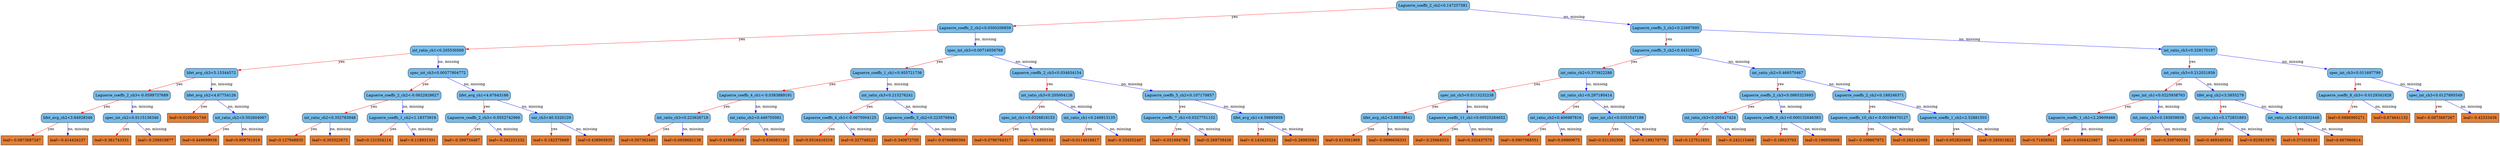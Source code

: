 digraph {
	graph [bb="0,0,7736.2,567",
		rankdir=TB
	];
	node [label="\N"];
	0	[fillcolor="#78bceb",
		height=0.5,
		label="Laguerre_coeffs_2_ch2<0.147257581",
		pos="4494.5,549",
		shape=box,
		style="filled, rounded",
		width=3.1076];
	1	[fillcolor="#78bceb",
		height=0.5,
		label="Laguerre_coeffs_2_ch2<0.0300206859",
		pos="3020.5,460.5",
		shape=box,
		style="filled, rounded",
		width=3.2014];
	0 -> 1	[color="#FF0000",
		label=yes,
		lp="3899.5,504.75",
		pos="e,3136.1,468.28 4382.2,541.41 4112.7,525.6 3430.8,485.58 3147.2,468.94"];
	2	[fillcolor="#78bceb",
		height=0.5,
		label="Laguerre_coeffs_2_ch2<0.22897695",
		pos="5245.5,460.5",
		shape=box,
		style="filled, rounded",
		width=3.0139];
	0 -> 2	[color="#0000FF",
		label="no, missing",
		lp="4969.4,504.75",
		pos="e,5136.8,474.03 4606.5,535.1 4745.8,519.06 4982.4,491.8 5125.4,475.34"];
	3	[fillcolor="#78bceb",
		height=0.5,
		label="int_ratio_ch1<0.205530569",
		pos="1438.5,372",
		shape=box,
		style="filled, rounded",
		width=2.3264];
	1 -> 3	[color="#FF0000",
		label=yes,
		lp="2380.5,416.25",
		pos="e,1522.6,377.6 2904.8,453.17 2605.3,436.8 1809,393.26 1533.7,378.21"];
	4	[fillcolor="#78bceb",
		height=0.5,
		label="spec_int_ch3<0.00716056768",
		pos="3020.5,372",
		shape=box,
		style="filled, rounded",
		width=2.5035];
	1 -> 4	[color="#0000FF",
		label="no, missing",
		lp="3052.4,416.25",
		pos="e,3020.5,390.35 3020.5,442.41 3020.5,430.76 3020.5,415.05 3020.5,401.52"];
	5	[fillcolor="#78bceb",
		height=0.5,
		label="Laguerre_coeffs_3_ch2<0.44319281",
		pos="5245.5,372",
		shape=box,
		style="filled, rounded",
		width=3.0139];
	2 -> 5	[color="#FF0000",
		label=yes,
		lp="5254.5,416.25",
		pos="e,5245.5,390.35 5245.5,442.41 5245.5,430.76 5245.5,415.05 5245.5,401.52"];
	6	[fillcolor="#78bceb",
		height=0.5,
		label="int_ratio_ch3<0.329170197",
		pos="6747.5,372",
		shape=box,
		style="filled, rounded",
		width=2.3264];
	2 -> 6	[color="#0000FF",
		label="no, missing",
		lp="6163.4,416.25",
		pos="e,6663.5,377.84 5354.4,453.23 5636.4,436.99 6386.4,393.79 6652.4,378.48"];
	7	[fillcolor="#78bceb",
		height=0.5,
		label="lifet_avg_ch3<5.15344572",
		pos="650.5,283.5",
		shape=box,
		style="filled, rounded",
		width=2.2639];
	3 -> 7	[color="#FF0000",
		label=yes,
		lp="1124.5,327.75",
		pos="e,732.25,293.47 1354.5,361.78 1206.1,345.49 898.3,311.7 743.57,294.72"];
	8	[fillcolor="#78bceb",
		height=0.5,
		label="spec_int_ch3<0.00577804772",
		pos="1438.5,283.5",
		shape=box,
		style="filled, rounded",
		width=2.5035];
	3 -> 8	[color="#0000FF",
		label="no, missing",
		lp="1470.4,327.75",
		pos="e,1438.5,301.85 1438.5,353.91 1438.5,342.26 1438.5,326.55 1438.5,313.02"];
	9	[fillcolor="#78bceb",
		height=0.5,
		label="Laguerre_coeffs_1_ch1<0.955721736",
		pos="2639.5,283.5",
		shape=box,
		style="filled, rounded",
		width=3.1076];
	4 -> 9	[color="#FF0000",
		label=yes,
		lp="2873.5,327.75",
		pos="e,2716.3,301.95 2943.9,353.6 2881.3,339.4 2792.9,319.32 2727.5,304.47"];
	10	[fillcolor="#78bceb",
		height=0.5,
		label="Laguerre_coeffs_2_ch3<0.034834154",
		pos="3266.5,283.5",
		shape=box,
		style="filled, rounded",
		width=3.1076];
	4 -> 10	[color="#0000FF",
		label="no, missing",
		lp="3198.4,327.75",
		pos="e,3217.1,301.87 3070,353.6 3109.4,339.76 3164.6,320.34 3206.5,305.61"];
	15	[fillcolor="#78bceb",
		height=0.5,
		label="Laguerre_coeffs_2_ch3<-0.0599737689",
		pos="398.5,195",
		shape=box,
		style="filled, rounded",
		width=3.2639];
	7 -> 15	[color="#FF0000",
		label=yes,
		lp="556.5,239.25",
		pos="e,449.11,213.37 599.81,265.1 559.48,251.26 502.9,231.84 459.99,217.11"];
	16	[fillcolor="#78bceb",
		height=0.5,
		label="lifet_avg_ch2<4.67754126",
		pos="650.5,195",
		shape=box,
		style="filled, rounded",
		width=2.2639];
	7 -> 16	[color="#0000FF",
		label="no, missing",
		lp="682.38,239.25",
		pos="e,650.5,213.35 650.5,265.41 650.5,253.76 650.5,238.05 650.5,224.52"];
	17	[fillcolor="#78bceb",
		height=0.5,
		label="Laguerre_coeffs_2_ch2<-0.0622928627",
		pos="1242.5,195",
		shape=box,
		style="filled, rounded",
		width=3.2639];
	8 -> 17	[color="#FF0000",
		label=yes,
		lp="1367.5,239.25",
		pos="e,1282,213.41 1399.3,265.2 1368.6,251.63 1325.6,232.66 1292.4,218.01"];
	18	[fillcolor="#78bceb",
		height=0.5,
		label="lifet_avg_ch1<4.67643166",
		pos="1494.5,195",
		shape=box,
		style="filled, rounded",
		width=2.2639];
	8 -> 18	[color="#0000FF",
		label="no, missing",
		lp="1504.4,239.25",
		pos="e,1483.3,213.35 1449.6,265.41 1457.4,253.29 1468.1,236.77 1477.1,222.89"];
	31	[fillcolor="#78bceb",
		height=0.5,
		label="lifet_avg_ch2<3.84928346",
		pos="205.5,106.5",
		shape=box,
		style="filled, rounded",
		width=2.2639];
	15 -> 31	[color="#FF0000",
		label=yes,
		lp="328.5,150.75",
		pos="e,244.36,124.91 359.91,176.7 329.63,163.13 287.29,144.16 254.6,129.51"];
	32	[fillcolor="#78bceb",
		height=0.5,
		label="spec_int_ch2<0.0115136346",
		pos="398.5,106.5",
		shape=box,
		style="filled, rounded",
		width=2.4097];
	15 -> 32	[color="#0000FF",
		label="no, missing",
		lp="430.38,150.75",
		pos="e,398.5,124.85 398.5,176.91 398.5,165.26 398.5,149.55 398.5,136.02"];
	33	[fillcolor="#e48038",
		height=0.5,
		label="leaf=0.0105001749",
		pos="577.5,106.5",
		shape=box,
		style=filled,
		width=1.7014];
	16 -> 33	[color="#FF0000",
		label=yes,
		lp="630.5,150.75",
		pos="e,592.14,124.85 636.08,176.91 625.65,164.55 611.36,147.63 599.51,133.58"];
	34	[fillcolor="#78bceb",
		height=0.5,
		label="int_ratio_ch2<0.502604067",
		pos="740.5,106.5",
		shape=box,
		style="filled, rounded",
		width=2.3264];
	16 -> 34	[color="#0000FF",
		label="no, missing",
		lp="736.38,150.75",
		pos="e,722.45,124.85 668.28,176.91 681.39,164.32 699.42,146.98 714.19,132.79"];
	63	[fillcolor="#e48038",
		height=0.5,
		label="leaf=-0.0873687267",
		pos="63.5,18",
		shape=box,
		style=filled,
		width=1.7639];
	31 -> 63	[color="#FF0000",
		label=yes,
		lp="156.5,62.25",
		pos="e,91.845,36.267 177.11,88.203 155.43,75.003 125.36,56.683 101.6,42.209"];
	64	[fillcolor="#e48038",
		height=0.5,
		label="leaf=-0.414426237",
		pos="205.5,18",
		shape=box,
		style=filled,
		width=1.6701];
	31 -> 64	[color="#0000FF",
		label="no, missing",
		lp="237.38,62.25",
		pos="e,205.5,36.35 205.5,88.41 205.5,76.758 205.5,61.047 205.5,47.519"];
	65	[fillcolor="#e48038",
		height=0.5,
		label="leaf=0.361743331",
		pos="341.5,18",
		shape=box,
		style=filled,
		width=1.6076];
	32 -> 65	[color="#FF0000",
		label=yes,
		lp="384.5,62.25",
		pos="e,352.93,36.35 387.24,88.41 379.25,76.287 368.37,59.77 359.22,45.89"];
	66	[fillcolor="#e48038",
		height=0.5,
		label="leaf=-0.256918877",
		pos="477.5,18",
		shape=box,
		style=filled,
		width=1.6701];
	32 -> 66	[color="#0000FF",
		label="no, missing",
		lp="477.38,62.25",
		pos="e,461.65,36.35 414.11,88.41 425.5,75.934 441.15,58.805 454.04,44.685"];
	67	[fillcolor="#e48038",
		height=0.5,
		label="leaf=0.449699938",
		pos="613.5,18",
		shape=box,
		style=filled,
		width=1.6076];
	34 -> 67	[color="#FF0000",
		label=yes,
		lp="697.5,62.25",
		pos="e,638.85,36.267 715.1,88.203 695.9,75.12 669.31,57.01 648.15,42.597"];
	68	[fillcolor="#e48038",
		height=0.5,
		label="leaf=0.908761919",
		pos="747.5,18",
		shape=box,
		style=filled,
		width=1.6076];
	34 -> 68	[color="#0000FF",
		label="no, missing",
		lp="777.38,62.25",
		pos="e,746.1,36.35 741.88,88.41 742.83,76.758 744.1,61.047 745.19,47.519"];
	35	[fillcolor="#78bceb",
		height=0.5,
		label="int_ratio_ch2<0.352783948",
		pos="1017.5,106.5",
		shape=box,
		style="filled, rounded",
		width=2.3264];
	17 -> 35	[color="#FF0000",
		label=yes,
		lp="1159.5,150.75",
		pos="e,1062.7,124.87 1197.2,176.6 1161.5,162.85 1111.4,143.58 1073.1,128.89"];
	36	[fillcolor="#78bceb",
		height=0.5,
		label="Laguerre_coeffs_1_ch2<1.18373919",
		pos="1242.5,106.5",
		shape=box,
		style="filled, rounded",
		width=3.0139];
	17 -> 36	[color="#0000FF",
		label="no, missing",
		lp="1274.4,150.75",
		pos="e,1242.5,124.85 1242.5,176.91 1242.5,165.26 1242.5,149.55 1242.5,136.02"];
	37	[fillcolor="#78bceb",
		height=0.5,
		label="Laguerre_coeffs_2_ch3<-0.0552742966",
		pos="1494.5,106.5",
		shape=box,
		style="filled, rounded",
		width=3.2639];
	18 -> 37	[color="#FF0000",
		label=yes,
		lp="1503.5,150.75",
		pos="e,1494.5,124.85 1494.5,176.91 1494.5,165.26 1494.5,149.55 1494.5,136.02"];
	38	[fillcolor="#78bceb",
		height=0.5,
		label="snr_ch3<40.5320129",
		pos="1703.5,106.5",
		shape=box,
		style="filled, rounded",
		width=1.8264];
	18 -> 38	[color="#0000FF",
		label="no, missing",
		lp="1650.4,150.75",
		pos="e,1661.5,124.87 1536.5,176.6 1569.5,162.96 1615.5,143.91 1650.9,129.27"];
	69	[fillcolor="#e48038",
		height=0.5,
		label="leaf=0.127948835",
		pos="881.5,18",
		shape=box,
		style=filled,
		width=1.6076];
	35 -> 69	[color="#FF0000",
		label=yes,
		lp="971.5,62.25",
		pos="e,908.65,36.267 990.31,88.203 969.64,75.062 941,56.846 918.29,42.403"];
	70	[fillcolor="#e48038",
		height=0.5,
		label="leaf=-0.303322673",
		pos="1017.5,18",
		shape=box,
		style=filled,
		width=1.6701];
	35 -> 70	[color="#0000FF",
		label="no, missing",
		lp="1049.4,62.25",
		pos="e,1017.5,36.35 1017.5,88.41 1017.5,76.758 1017.5,61.047 1017.5,47.519"];
	71	[fillcolor="#e48038",
		height=0.5,
		label="leaf=0.121554114",
		pos="1153.5,18",
		shape=box,
		style=filled,
		width=1.6076];
	36 -> 71	[color="#FF0000",
		label=yes,
		lp="1215.5,62.25",
		pos="e,1171.4,36.35 1224.9,88.41 1212,75.816 1194.1,58.481 1179.5,44.286"];
	72	[fillcolor="#e48038",
		height=0.5,
		label="leaf=-0.118931331",
		pos="1289.5,18",
		shape=box,
		style=filled,
		width=1.6701];
	36 -> 72	[color="#0000FF",
		label="no, missing",
		lp="1302.4,62.25",
		pos="e,1280.1,36.35 1251.8,88.41 1258.3,76.405 1267.2,60.091 1274.7,46.295"];
	73	[fillcolor="#e48038",
		height=0.5,
		label="leaf=-0.399734467",
		pos="1427.5,18",
		shape=box,
		style=filled,
		width=1.6701];
	37 -> 73	[color="#FF0000",
		label=yes,
		lp="1476.5,62.25",
		pos="e,1440.9,36.35 1481.3,88.41 1471.7,76.051 1458.6,59.127 1447.7,45.085"];
	74	[fillcolor="#e48038",
		height=0.5,
		label="leaf=-0.292231232",
		pos="1565.5,18",
		shape=box,
		style=filled,
		width=1.6701];
	37 -> 74	[color="#0000FF",
		label="no, missing",
		lp="1568.4,62.25",
		pos="e,1551.3,36.35 1508.5,88.41 1518.7,76.051 1532.6,59.127 1544.1,45.085"];
	75	[fillcolor="#e48038",
		height=0.5,
		label="leaf=-0.182375669",
		pos="1703.5,18",
		shape=box,
		style=filled,
		width=1.6701];
	38 -> 75	[color="#FF0000",
		label=yes,
		lp="1712.5,62.25",
		pos="e,1703.5,36.35 1703.5,88.41 1703.5,76.758 1703.5,61.047 1703.5,47.519"];
	76	[fillcolor="#e48038",
		height=0.5,
		label="leaf=0.438905835",
		pos="1839.5,18",
		shape=box,
		style=filled,
		width=1.6076];
	38 -> 76	[color="#0000FF",
		label="no, missing",
		lp="1816.4,62.25",
		pos="e,1812.4,36.267 1730.7,88.203 1751.4,75.062 1780,56.846 1802.7,42.403"];
	19	[fillcolor="#78bceb",
		height=0.5,
		label="Laguerre_coeffs_4_ch1<-0.0383889191",
		pos="2324.5,195",
		shape=box,
		style="filled, rounded",
		width=3.2639];
	9 -> 19	[color="#FF0000",
		label=yes,
		lp="2519.5,239.25",
		pos="e,2388,213.45 2576.1,265.1 2525,251.05 2452.8,231.24 2398.9,216.43"];
	20	[fillcolor="#78bceb",
		height=0.5,
		label="int_ratio_ch3<0.215276241",
		pos="2639.5,195",
		shape=box,
		style="filled, rounded",
		width=2.3264];
	9 -> 20	[color="#0000FF",
		label="no, missing",
		lp="2671.4,239.25",
		pos="e,2639.5,213.35 2639.5,265.41 2639.5,253.76 2639.5,238.05 2639.5,224.52"];
	21	[fillcolor="#78bceb",
		height=0.5,
		label="int_ratio_ch3<0.205004126",
		pos="3266.5,195",
		shape=box,
		style="filled, rounded",
		width=2.3264];
	10 -> 21	[color="#FF0000",
		label=yes,
		lp="3275.5,239.25",
		pos="e,3266.5,213.35 3266.5,265.41 3266.5,253.76 3266.5,238.05 3266.5,224.52"];
	22	[fillcolor="#78bceb",
		height=0.5,
		label="Laguerre_coeffs_5_ch2<0.107170857",
		pos="3649.5,195",
		shape=box,
		style="filled, rounded",
		width=3.1076];
	10 -> 22	[color="#0000FF",
		label="no, missing",
		lp="3524.4,239.25",
		pos="e,3572.3,213.45 3343.5,265.1 3406.4,250.9 3495.3,230.82 3561.1,215.97"];
	39	[fillcolor="#78bceb",
		height=0.5,
		label="int_ratio_ch3<0.223626718",
		pos="2110.5,106.5",
		shape=box,
		style="filled, rounded",
		width=2.3264];
	19 -> 39	[color="#FF0000",
		label=yes,
		lp="2246.5,150.75",
		pos="e,2153.5,124.87 2281.5,176.6 2247.6,162.9 2200.2,143.75 2163.9,129.08"];
	40	[fillcolor="#78bceb",
		height=0.5,
		label="int_ratio_ch2<0.446755081",
		pos="2324.5,106.5",
		shape=box,
		style="filled, rounded",
		width=2.3264];
	19 -> 40	[color="#0000FF",
		label="no, missing",
		lp="2356.4,150.75",
		pos="e,2324.5,124.85 2324.5,176.91 2324.5,165.26 2324.5,149.55 2324.5,136.02"];
	41	[fillcolor="#78bceb",
		height=0.5,
		label="Laguerre_coeffs_4_ch1<-0.0675004125",
		pos="2571.5,106.5",
		shape=box,
		style="filled, rounded",
		width=3.2639];
	20 -> 41	[color="#FF0000",
		label=yes,
		lp="2621.5,150.75",
		pos="e,2585.1,124.85 2626.1,176.91 2616.3,164.55 2603,147.63 2592,133.58"];
	42	[fillcolor="#78bceb",
		height=0.5,
		label="Laguerre_coeffs_3_ch2<0.223576844",
		pos="2818.5,106.5",
		shape=box,
		style="filled, rounded",
		width=3.1076];
	20 -> 42	[color="#0000FF",
		label="no, missing",
		lp="2777.4,150.75",
		pos="e,2782.5,124.91 2675.3,176.7 2703.1,163.25 2742,144.49 2772.2,129.89"];
	77	[fillcolor="#e48038",
		height=0.5,
		label="leaf=0.507362485",
		pos="1973.5,18",
		shape=box,
		style=filled,
		width=1.6076];
	39 -> 77	[color="#FF0000",
		label=yes,
		lp="2063.5,62.25",
		pos="e,2000.8,36.267 2083.1,88.203 2062.3,75.062 2033.4,56.846 2010.6,42.403"];
	78	[fillcolor="#e48038",
		height=0.5,
		label="leaf=0.0658682138",
		pos="2110.5,18",
		shape=box,
		style=filled,
		width=1.7014];
	39 -> 78	[color="#0000FF",
		label="no, missing",
		lp="2142.4,62.25",
		pos="e,2110.5,36.35 2110.5,88.41 2110.5,76.758 2110.5,61.047 2110.5,47.519"];
	79	[fillcolor="#e48038",
		height=0.5,
		label="leaf=0.419650048",
		pos="2247.5,18",
		shape=box,
		style=filled,
		width=1.6076];
	40 -> 79	[color="#FF0000",
		label=yes,
		lp="2302.5,62.25",
		pos="e,2262.9,36.35 2309.3,88.41 2298.2,75.934 2282.9,58.805 2270.4,44.685"];
	80	[fillcolor="#e48038",
		height=0.5,
		label="leaf=0.636083126",
		pos="2381.5,18",
		shape=box,
		style=filled,
		width=1.6076];
	40 -> 80	[color="#0000FF",
		label="no, missing",
		lp="2390.4,62.25",
		pos="e,2370.1,36.35 2335.8,88.41 2343.8,76.287 2354.6,59.77 2363.8,45.89"];
	81	[fillcolor="#e48038",
		height=0.5,
		label="leaf=0.0516416319",
		pos="2518.5,18",
		shape=box,
		style=filled,
		width=1.7014];
	41 -> 81	[color="#FF0000",
		label=yes,
		lp="2559.5,62.25",
		pos="e,2529.1,36.35 2561,88.41 2553.6,76.287 2543.5,59.77 2535,45.89"];
	82	[fillcolor="#e48038",
		height=0.5,
		label="leaf=0.327749223",
		pos="2655.5,18",
		shape=box,
		style=filled,
		width=1.6076];
	41 -> 82	[color="#0000FF",
		label="no, missing",
		lp="2653.4,62.25",
		pos="e,2638.7,36.35 2588.1,88.41 2600.3,75.816 2617.2,58.481 2630.9,44.286"];
	83	[fillcolor="#e48038",
		height=0.5,
		label="leaf=0.340872705",
		pos="2789.5,18",
		shape=box,
		style=filled,
		width=1.6076];
	42 -> 83	[color="#FF0000",
		label=yes,
		lp="2816.5,62.25",
		pos="e,2795.3,36.35 2812.8,88.41 2808.8,76.64 2803.5,60.729 2798.9,47.11"];
	84	[fillcolor="#e48038",
		height=0.5,
		label="leaf=-0.0760890394",
		pos="2928.5,18",
		shape=box,
		style=filled,
		width=1.7639];
	42 -> 84	[color="#0000FF",
		label="no, missing",
		lp="2915.4,62.25",
		pos="e,2906.5,36.267 2840.5,88.203 2856.8,75.356 2879.3,57.661 2897.5,43.38"];
	43	[fillcolor="#78bceb",
		height=0.5,
		label="spec_int_ch1<0.0326818153",
		pos="3180.5,106.5",
		shape=box,
		style="filled, rounded",
		width=2.4097];
	21 -> 43	[color="#FF0000",
		label=yes,
		lp="3240.5,150.75",
		pos="e,3197.7,124.85 3249.5,176.91 3237,164.32 3219.8,146.98 3205.6,132.79"];
	44	[fillcolor="#78bceb",
		height=0.5,
		label="int_ratio_ch1<0.246913135",
		pos="3369.5,106.5",
		shape=box,
		style="filled, rounded",
		width=2.3264];
	21 -> 44	[color="#0000FF",
		label="no, missing",
		lp="3359.4,150.75",
		pos="e,3348.8,124.85 3286.8,176.91 3302.1,164.08 3323.3,146.33 3340.3,131.99"];
	45	[fillcolor="#78bceb",
		height=0.5,
		label="Laguerre_coeffs_7_ch1<0.0327751152",
		pos="3649.5,106.5",
		shape=box,
		style="filled, rounded",
		width=3.2014];
	22 -> 45	[color="#FF0000",
		label=yes,
		lp="3658.5,150.75",
		pos="e,3649.5,124.85 3649.5,176.91 3649.5,165.26 3649.5,149.55 3649.5,136.02"];
	46	[fillcolor="#78bceb",
		height=0.5,
		label="lifet_avg_ch1<4.59695959",
		pos="3892.5,106.5",
		shape=box,
		style="filled, rounded",
		width=2.2639];
	22 -> 46	[color="#0000FF",
		label="no, missing",
		lp="3825.4,150.75",
		pos="e,3843.7,124.87 3698.4,176.6 3737.2,162.79 3791.6,143.42 3832.9,128.7"];
	85	[fillcolor="#e48038",
		height=0.5,
		label="leaf=0.0790764317",
		pos="3071.5,18",
		shape=box,
		style=filled,
		width=1.7014];
	43 -> 85	[color="#FF0000",
		label=yes,
		lp="3145.5,62.25",
		pos="e,3093.3,36.267 3158.7,88.203 3142.5,75.356 3120.2,57.661 3102.2,43.38"];
	86	[fillcolor="#e48038",
		height=0.5,
		label="leaf=-0.16930145",
		pos="3207.5,18",
		shape=box,
		style=filled,
		width=1.5764];
	43 -> 86	[color="#0000FF",
		label="no, missing",
		lp="3228.4,62.25",
		pos="e,3202.1,36.35 3185.8,88.41 3189.5,76.64 3194.5,60.729 3198.7,47.11"];
	87	[fillcolor="#e48038",
		height=0.5,
		label="leaf=0.0114616817",
		pos="3343.5,18",
		shape=box,
		style=filled,
		width=1.7014];
	44 -> 87	[color="#FF0000",
		label=yes,
		lp="3368.5,62.25",
		pos="e,3348.7,36.35 3364.4,88.41 3360.8,76.64 3356,60.729 3351.9,47.11"];
	88	[fillcolor="#e48038",
		height=0.5,
		label="leaf=-0.334552467",
		pos="3482.5,18",
		shape=box,
		style=filled,
		width=1.6701];
	44 -> 88	[color="#0000FF",
		label="no, missing",
		lp="3468.4,62.25",
		pos="e,3459.9,36.267 3392.1,88.203 3409,75.297 3432.2,57.498 3450.9,43.183"];
	89	[fillcolor="#e48038",
		height=0.5,
		label="leaf=-0.051694788",
		pos="3620.5,18",
		shape=box,
		style=filled,
		width=1.6701];
	45 -> 89	[color="#FF0000",
		label=yes,
		lp="3647.5,62.25",
		pos="e,3626.3,36.35 3643.8,88.41 3639.8,76.64 3634.5,60.729 3629.9,47.11"];
	90	[fillcolor="#e48038",
		height=0.5,
		label="leaf=0.269738436",
		pos="3756.5,18",
		shape=box,
		style=filled,
		width=1.6076];
	45 -> 90	[color="#0000FF",
		label="no, missing",
		lp="3745.4,62.25",
		pos="e,3735.1,36.267 3670.9,88.203 3686.8,75.356 3708.7,57.661 3726.3,43.38"];
	91	[fillcolor="#e48038",
		height=0.5,
		label="leaf=-0.143425524",
		pos="3892.5,18",
		shape=box,
		style=filled,
		width=1.6701];
	46 -> 91	[color="#FF0000",
		label=yes,
		lp="3901.5,62.25",
		pos="e,3892.5,36.35 3892.5,88.41 3892.5,76.758 3892.5,61.047 3892.5,47.519"];
	92	[fillcolor="#e48038",
		height=0.5,
		label="leaf=0.28983584",
		pos="4025.5,18",
		shape=box,
		style=filled,
		width=1.5139];
	46 -> 92	[color="#0000FF",
		label="no, missing",
		lp="4003.4,62.25",
		pos="e,3999,36.267 3919.1,88.203 3939.3,75.062 3967.3,56.846 3989.5,42.403"];
	11	[fillcolor="#78bceb",
		height=0.5,
		label="int_ratio_ch2<0.373922288",
		pos="4869.5,283.5",
		shape=box,
		style="filled, rounded",
		width=2.3264];
	5 -> 11	[color="#FF0000",
		label=yes,
		lp="5100.5,327.75",
		pos="e,4945.3,301.95 5169.9,353.6 5108.1,339.4 5020.9,319.32 4956.3,304.47"];
	12	[fillcolor="#78bceb",
		height=0.5,
		label="int_ratio_ch2<0.466570467",
		pos="5508.5,283.5",
		shape=box,
		style="filled, rounded",
		width=2.3264];
	5 -> 12	[color="#0000FF",
		label="no, missing",
		lp="5433.4,327.75",
		pos="e,5455.7,301.87 5298.4,353.6 5340.7,339.7 5400,320.17 5444.9,305.42"];
	13	[fillcolor="#78bceb",
		height=0.5,
		label="int_ratio_ch3<0.212021858",
		pos="6747.5,283.5",
		shape=box,
		style="filled, rounded",
		width=2.3264];
	6 -> 13	[color="#FF0000",
		label=yes,
		lp="6756.5,327.75",
		pos="e,6747.5,301.85 6747.5,353.91 6747.5,342.26 6747.5,326.55 6747.5,313.02"];
	14	[fillcolor="#78bceb",
		height=0.5,
		label="spec_int_ch3<0.011697799",
		pos="7292.5,283.5",
		shape=box,
		style="filled, rounded",
		width=2.316];
	6 -> 14	[color="#0000FF",
		label="no, missing",
		lp="7101.4,327.75",
		pos="e,7208.9,297.77 6831.5,357.67 6930.3,341.98 7094.1,315.99 7197.5,299.57"];
	23	[fillcolor="#78bceb",
		height=0.5,
		label="spec_int_ch3<0.0113232238",
		pos="4541.5,195",
		shape=box,
		style="filled, rounded",
		width=2.4097];
	11 -> 23	[color="#FF0000",
		label=yes,
		lp="4744.5,239.25",
		pos="e,4607.7,213.45 4803.5,265.1 4750.1,251.02 4674.8,231.16 4618.6,216.34"];
	24	[fillcolor="#78bceb",
		height=0.5,
		label="int_ratio_ch1<0.297180414",
		pos="4869.5,195",
		shape=box,
		style="filled, rounded",
		width=2.3264];
	11 -> 24	[color="#0000FF",
		label="no, missing",
		lp="4901.4,239.25",
		pos="e,4869.5,213.35 4869.5,265.41 4869.5,253.76 4869.5,238.05 4869.5,224.52"];
	25	[fillcolor="#78bceb",
		height=0.5,
		label="Laguerre_coeffs_2_ch3<0.0865323693",
		pos="5508.5,195",
		shape=box,
		style="filled, rounded",
		width=3.2014];
	12 -> 25	[color="#FF0000",
		label=yes,
		lp="5517.5,239.25",
		pos="e,5508.5,213.35 5508.5,265.41 5508.5,253.76 5508.5,238.05 5508.5,224.52"];
	26	[fillcolor="#78bceb",
		height=0.5,
		label="Laguerre_coeffs_2_ch2<0.189246371",
		pos="5788.5,195",
		shape=box,
		style="filled, rounded",
		width=3.1076];
	12 -> 26	[color="#0000FF",
		label="no, missing",
		lp="5706.4,239.25",
		pos="e,5732.3,213.37 5564.8,265.1 5610,251.14 5673.6,231.51 5721.4,216.73"];
	47	[fillcolor="#78bceb",
		height=0.5,
		label="lifet_avg_ch2<3.89338541",
		pos="4294.5,106.5",
		shape=box,
		style="filled, rounded",
		width=2.2639];
	23 -> 47	[color="#FF0000",
		label=yes,
		lp="4449.5,150.75",
		pos="e,4344.1,124.87 4491.8,176.6 4452.3,162.76 4396.8,143.34 4354.8,128.61"];
	48	[fillcolor="#78bceb",
		height=0.5,
		label="Laguerre_coeffs_11_ch1<0.00525284652",
		pos="4541.5,106.5",
		shape=box,
		style="filled, rounded",
		width=3.3889];
	23 -> 48	[color="#0000FF",
		label="no, missing",
		lp="4573.4,150.75",
		pos="e,4541.5,124.85 4541.5,176.91 4541.5,165.26 4541.5,149.55 4541.5,136.02"];
	49	[fillcolor="#78bceb",
		height=0.5,
		label="int_ratio_ch2<0.406987816",
		pos="4811.5,106.5",
		shape=box,
		style="filled, rounded",
		width=2.3264];
	24 -> 49	[color="#FF0000",
		label=yes,
		lp="4855.5,150.75",
		pos="e,4823.1,124.85 4858,176.91 4849.9,164.79 4838.8,148.27 4829.5,134.39"];
	50	[fillcolor="#78bceb",
		height=0.5,
		label="spec_int_ch1<0.0353547186",
		pos="5000.5,106.5",
		shape=box,
		style="filled, rounded",
		width=2.4097];
	24 -> 50	[color="#0000FF",
		label="no, missing",
		lp="4979.4,150.75",
		pos="e,4974.4,124.77 4895.7,176.7 4915.5,163.62 4942.9,145.51 4964.8,131.1"];
	93	[fillcolor="#e48038",
		height=0.5,
		label="leaf=0.613561869",
		pos="4155.5,18",
		shape=box,
		style=filled,
		width=1.6076];
	47 -> 93	[color="#FF0000",
		label=yes,
		lp="4246.5,62.25",
		pos="e,4183.2,36.267 4266.7,88.203 4245.5,75.003 4216.1,56.683 4192.8,42.209"];
	94	[fillcolor="#e48038",
		height=0.5,
		label="leaf=-0.0696656331",
		pos="4294.5,18",
		shape=box,
		style=filled,
		width=1.7639];
	47 -> 94	[color="#0000FF",
		label="no, missing",
		lp="4326.4,62.25",
		pos="e,4294.5,36.35 4294.5,88.41 4294.5,76.758 4294.5,61.047 4294.5,47.519"];
	95	[fillcolor="#e48038",
		height=0.5,
		label="leaf=-0.25664553",
		pos="4432.5,18",
		shape=box,
		style=filled,
		width=1.5764];
	48 -> 95	[color="#FF0000",
		label=yes,
		lp="4506.5,62.25",
		pos="e,4454.3,36.267 4519.7,88.203 4503.5,75.356 4481.2,57.661 4463.2,43.38"];
	96	[fillcolor="#e48038",
		height=0.5,
		label="leaf=0.332437575",
		pos="4565.5,18",
		shape=box,
		style=filled,
		width=1.6076];
	48 -> 96	[color="#0000FF",
		label="no, missing",
		lp="4588.4,62.25",
		pos="e,4560.7,36.35 4546.2,88.41 4549.5,76.64 4553.9,60.729 4557.7,47.11"];
	97	[fillcolor="#e48038",
		height=0.5,
		label="leaf=-0.0907068551",
		pos="4704.5,18",
		shape=box,
		style=filled,
		width=1.7639];
	49 -> 97	[color="#FF0000",
		label=yes,
		lp="4777.5,62.25",
		pos="e,4725.9,36.267 4790.1,88.203 4774.2,75.356 4752.3,57.661 4734.7,43.38"];
	98	[fillcolor="#e48038",
		height=0.5,
		label="leaf=0.69860673",
		pos="4840.5,18",
		shape=box,
		style=filled,
		width=1.5139];
	49 -> 98	[color="#0000FF",
		label="no, missing",
		lp="4861.4,62.25",
		pos="e,4834.7,36.35 4817.2,88.41 4821.2,76.64 4826.5,60.729 4831.1,47.11"];
	99	[fillcolor="#e48038",
		height=0.5,
		label="leaf=0.521292508",
		pos="4970.5,18",
		shape=box,
		style=filled,
		width=1.6076];
	50 -> 99	[color="#FF0000",
		label=yes,
		lp="4997.5,62.25",
		pos="e,4976.5,36.35 4994.6,88.41 4990.5,76.64 4985,60.729 4980.2,47.11"];
	100	[fillcolor="#e48038",
		height=0.5,
		label="leaf=0.189170778",
		pos="5104.5,18",
		shape=box,
		style=filled,
		width=1.6076];
	50 -> 100	[color="#0000FF",
		label="no, missing",
		lp="5094.4,62.25",
		pos="e,5083.6,36.35 5021,88.41 5036.5,75.581 5057.8,57.831 5075.1,43.493"];
	51	[fillcolor="#78bceb",
		height=0.5,
		label="int_ratio_ch3<0.205417424",
		pos="5293.5,106.5",
		shape=box,
		style="filled, rounded",
		width=2.3264];
	25 -> 51	[color="#FF0000",
		label=yes,
		lp="5429.5,150.75",
		pos="e,5336.7,124.87 5465.3,176.6 5431.2,162.9 5383.6,143.75 5347.1,129.08"];
	52	[fillcolor="#78bceb",
		height=0.5,
		label="Laguerre_coeffs_9_ch1<0.000132646383",
		pos="5517.5,106.5",
		shape=box,
		style="filled, rounded",
		width=3.3889];
	25 -> 52	[color="#0000FF",
		label="no, missing",
		lp="5546.4,150.75",
		pos="e,5515.7,124.85 5510.3,176.91 5511.5,165.26 5513.1,149.55 5514.5,136.02"];
	53	[fillcolor="#78bceb",
		height=0.5,
		label="Laguerre_coeffs_10_ch1<-0.00189470127",
		pos="5788.5,106.5",
		shape=box,
		style="filled, rounded",
		width=3.4514];
	26 -> 53	[color="#FF0000",
		label=yes,
		lp="5797.5,150.75",
		pos="e,5788.5,124.85 5788.5,176.91 5788.5,165.26 5788.5,149.55 5788.5,136.02"];
	54	[fillcolor="#78bceb",
		height=0.5,
		label="Laguerre_coeffs_1_ch2<2.52881503",
		pos="6048.5,106.5",
		shape=box,
		style="filled, rounded",
		width=3.0139];
	26 -> 54	[color="#0000FF",
		label="no, missing",
		lp="5974.4,150.75",
		pos="e,5996.3,124.87 5840.8,176.6 5882.6,162.7 5941.3,143.17 5985.6,128.42"];
	101	[fillcolor="#e48038",
		height=0.5,
		label="leaf=0.127513453",
		pos="5238.5,18",
		shape=box,
		style=filled,
		width=1.6076];
	51 -> 101	[color="#FF0000",
		label=yes,
		lp="5280.5,62.25",
		pos="e,5249.5,36.35 5282.6,88.41 5274.9,76.287 5264.4,59.77 5255.6,45.89"];
	102	[fillcolor="#e48038",
		height=0.5,
		label="leaf=-0.242115468",
		pos="5374.5,18",
		shape=box,
		style=filled,
		width=1.6701];
	51 -> 102	[color="#0000FF",
		label="no, missing",
		lp="5373.4,62.25",
		pos="e,5358.3,36.35 5309.5,88.41 5321.2,75.934 5337.2,58.805 5350.4,44.685"];
	103	[fillcolor="#e48038",
		height=0.5,
		label="leaf=-0.19023703",
		pos="5509.5,18",
		shape=box,
		style=filled,
		width=1.5764];
	52 -> 103	[color="#FF0000",
		label=yes,
		lp="5523.5,62.25",
		pos="e,5511.1,36.35 5515.9,88.41 5514.8,76.758 5513.4,61.047 5512.1,47.519"];
	104	[fillcolor="#e48038",
		height=0.5,
		label="leaf=0.196956068",
		pos="5642.5,18",
		shape=box,
		style=filled,
		width=1.6076];
	52 -> 104	[color="#0000FF",
		label="no, missing",
		lp="5623.4,62.25",
		pos="e,5617.5,36.267 5542.5,88.203 5561.3,75.179 5587.3,57.173 5608.1,42.792"];
	105	[fillcolor="#e48038",
		height=0.5,
		label="leaf=-0.109607972",
		pos="5778.5,18",
		shape=box,
		style=filled,
		width=1.6701];
	53 -> 105	[color="#FF0000",
		label=yes,
		lp="5793.5,62.25",
		pos="e,5780.5,36.35 5786.5,88.41 5785.2,76.758 5783.4,61.047 5781.8,47.519"];
	106	[fillcolor="#e48038",
		height=0.5,
		label="leaf=0.292142689",
		pos="5914.5,18",
		shape=box,
		style=filled,
		width=1.6076];
	53 -> 106	[color="#0000FF",
		label="no, missing",
		lp="5895.4,62.25",
		pos="e,5889.3,36.267 5813.7,88.203 5832.8,75.12 5859.1,57.01 5880.1,42.597"];
	107	[fillcolor="#e48038",
		height=0.5,
		label="leaf=0.652820468",
		pos="6048.5,18",
		shape=box,
		style=filled,
		width=1.6076];
	54 -> 107	[color="#FF0000",
		label=yes,
		lp="6057.5,62.25",
		pos="e,6048.5,36.35 6048.5,88.41 6048.5,76.758 6048.5,61.047 6048.5,47.519"];
	108	[fillcolor="#e48038",
		height=0.5,
		label="leaf=0.285915822",
		pos="6182.5,18",
		shape=box,
		style=filled,
		width=1.6076];
	54 -> 108	[color="#0000FF",
		label="no, missing",
		lp="6160.4,62.25",
		pos="e,6155.8,36.267 6075.3,88.203 6095.7,75.062 6123.9,56.846 6146.2,42.403"];
	27	[fillcolor="#78bceb",
		height=0.5,
		label="spec_int_ch1<0.0225938763",
		pos="6662.5,195",
		shape=box,
		style="filled, rounded",
		width=2.4097];
	13 -> 27	[color="#FF0000",
		label=yes,
		lp="6722.5,239.25",
		pos="e,6679.5,213.35 6730.7,265.41 6718.3,252.82 6701.3,235.48 6687.3,221.29"];
	28	[fillcolor="#78bceb",
		height=0.5,
		label="lifet_avg_ch2<3.5855279",
		pos="6875.5,195",
		shape=box,
		style="filled, rounded",
		width=2.1701];
	13 -> 28	[color="#0000FF",
		label="no, missing",
		lp="6855.4,239.25",
		pos="e,6849.9,213.27 6773.1,265.2 6792.5,252.12 6819.3,234.01 6840.6,219.6"];
	29	[fillcolor="#78bceb",
		height=0.5,
		label="Laguerre_coeffs_8_ch3<-0.0129341828",
		pos="7292.5,195",
		shape=box,
		style="filled, rounded",
		width=3.2639];
	14 -> 29	[color="#FF0000",
		label=yes,
		lp="7301.5,239.25",
		pos="e,7292.5,213.35 7292.5,265.41 7292.5,253.76 7292.5,238.05 7292.5,224.52"];
	30	[fillcolor="#78bceb",
		height=0.5,
		label="spec_int_ch3<0.0127895549",
		pos="7541.5,195",
		shape=box,
		style="filled, rounded",
		width=2.4097];
	14 -> 30	[color="#0000FF",
		label="no, missing",
		lp="7471.4,239.25",
		pos="e,7491.5,213.37 7342.6,265.1 7382.4,251.26 7438.3,231.84 7480.7,217.11"];
	55	[fillcolor="#78bceb",
		height=0.5,
		label="Laguerre_coeffs_1_ch1<2.29609466",
		pos="6446.5,106.5",
		shape=box,
		style="filled, rounded",
		width=3.0139];
	27 -> 55	[color="#FF0000",
		label=yes,
		lp="6583.5,150.75",
		pos="e,6489.9,124.87 6619,176.6 6584.9,162.9 6537,143.75 6500.4,129.08"];
	56	[fillcolor="#78bceb",
		height=0.5,
		label="int_ratio_ch3<0.193939939",
		pos="6662.5,106.5",
		shape=box,
		style="filled, rounded",
		width=2.3264];
	27 -> 56	[color="#0000FF",
		label="no, missing",
		lp="6694.4,150.75",
		pos="e,6662.5,124.85 6662.5,176.91 6662.5,165.26 6662.5,149.55 6662.5,136.02"];
	57	[fillcolor="#78bceb",
		height=0.5,
		label="int_ratio_ch1<0.172831893",
		pos="6875.5,106.5",
		shape=box,
		style="filled, rounded",
		width=2.3264];
	28 -> 57	[color="#FF0000",
		label=yes,
		lp="6884.5,150.75",
		pos="e,6875.5,124.85 6875.5,176.91 6875.5,165.26 6875.5,149.55 6875.5,136.02"];
	58	[fillcolor="#78bceb",
		height=0.5,
		label="int_ratio_ch2<0.402832448",
		pos="7102.5,106.5",
		shape=box,
		style="filled, rounded",
		width=2.3264];
	28 -> 58	[color="#0000FF",
		label="no, missing",
		lp="7041.4,150.75",
		pos="e,7056.9,124.87 6921.2,176.6 6957.3,162.85 7007.8,143.58 7046.4,128.89"];
	109	[fillcolor="#e48038",
		height=0.5,
		label="leaf=0.71858561",
		pos="6312.5,18",
		shape=box,
		style=filled,
		width=1.5139];
	55 -> 109	[color="#FF0000",
		label=yes,
		lp="6401.5,62.25",
		pos="e,6339.2,36.267 6419.7,88.203 6399.3,75.062 6371.1,56.846 6348.8,42.403"];
	110	[fillcolor="#e48038",
		height=0.5,
		label="leaf=0.0568423867",
		pos="6446.5,18",
		shape=box,
		style=filled,
		width=1.7014];
	55 -> 110	[color="#0000FF",
		label="no, missing",
		lp="6478.4,62.25",
		pos="e,6446.5,36.35 6446.5,88.41 6446.5,76.758 6446.5,61.047 6446.5,47.519"];
	111	[fillcolor="#e48038",
		height=0.5,
		label="leaf=-0.189150199",
		pos="6585.5,18",
		shape=box,
		style=filled,
		width=1.6701];
	56 -> 111	[color="#FF0000",
		label=yes,
		lp="6640.5,62.25",
		pos="e,6600.9,36.35 6647.3,88.41 6636.2,75.934 6620.9,58.805 6608.4,44.685"];
	112	[fillcolor="#e48038",
		height=0.5,
		label="leaf=0.339769334",
		pos="6721.5,18",
		shape=box,
		style=filled,
		width=1.6076];
	56 -> 112	[color="#0000FF",
		label="no, missing",
		lp="6729.4,62.25",
		pos="e,6709.7,36.35 6674.2,88.41 6682.5,76.169 6693.9,59.449 6703.4,45.487"];
	113	[fillcolor="#e48038",
		height=0.5,
		label="leaf=0.469340354",
		pos="6855.5,18",
		shape=box,
		style=filled,
		width=1.6076];
	57 -> 113	[color="#FF0000",
		label=yes,
		lp="6876.5,62.25",
		pos="e,6859.5,36.35 6871.5,88.41 6868.9,76.758 6865.2,61.047 6862.1,47.519"];
	114	[fillcolor="#e48038",
		height=0.5,
		label="leaf=0.825815976",
		pos="6989.5,18",
		shape=box,
		style=filled,
		width=1.6076];
	57 -> 114	[color="#0000FF",
		label="no, missing",
		lp="6975.4,62.25",
		pos="e,6966.7,36.267 6898.3,88.203 6915.3,75.297 6938.8,57.498 6957.6,43.183"];
	115	[fillcolor="#e48038",
		height=0.5,
		label="leaf=0.371016145",
		pos="7123.5,18",
		shape=box,
		style=filled,
		width=1.6076];
	58 -> 115	[color="#FF0000",
		label=yes,
		lp="7124.5,62.25",
		pos="e,7119.3,36.35 7106.6,88.41 7109.5,76.758 7113.3,61.047 7116.6,47.519"];
	116	[fillcolor="#e48038",
		height=0.5,
		label="leaf=0.667060614",
		pos="7257.5,18",
		shape=box,
		style=filled,
		width=1.6076];
	58 -> 116	[color="#0000FF",
		label="no, missing",
		lp="7226.4,62.25",
		pos="e,7226.3,36.415 7133.5,88.203 7157.3,74.928 7190.3,56.477 7216.4,41.964"];
	59	[fillcolor="#e48038",
		height=0.5,
		label="leaf=0.0886995271",
		pos="7265.5,106.5",
		shape=box,
		style=filled,
		width=1.7014];
	29 -> 59	[color="#FF0000",
		label=yes,
		lp="7290.5,150.75",
		pos="e,7270.9,124.85 7287.2,176.91 7283.5,165.14 7278.5,149.23 7274.3,135.61"];
	60	[fillcolor="#e48038",
		height=0.5,
		label="leaf=0.674641132",
		pos="7402.5,106.5",
		shape=box,
		style=filled,
		width=1.6076];
	29 -> 60	[color="#0000FF",
		label="no, missing",
		lp="7389.4,150.75",
		pos="e,7380.5,124.77 7314.5,176.7 7330.8,163.86 7353.3,146.16 7371.5,131.88"];
	61	[fillcolor="#e48038",
		height=0.5,
		label="leaf=-0.0873687267",
		pos="7541.5,106.5",
		shape=box,
		style=filled,
		width=1.7639];
	30 -> 61	[color="#FF0000",
		label=yes,
		lp="7550.5,150.75",
		pos="e,7541.5,124.85 7541.5,176.91 7541.5,165.26 7541.5,149.55 7541.5,136.02"];
	62	[fillcolor="#e48038",
		height=0.5,
		label="leaf=-0.42333436",
		pos="7679.5,106.5",
		shape=box,
		style=filled,
		width=1.5764];
	30 -> 62	[color="#0000FF",
		label="no, missing",
		lp="7655.4,150.75",
		pos="e,7652,124.77 7569.1,176.7 7590.2,163.5 7619.4,145.18 7642.5,130.71"];
}
